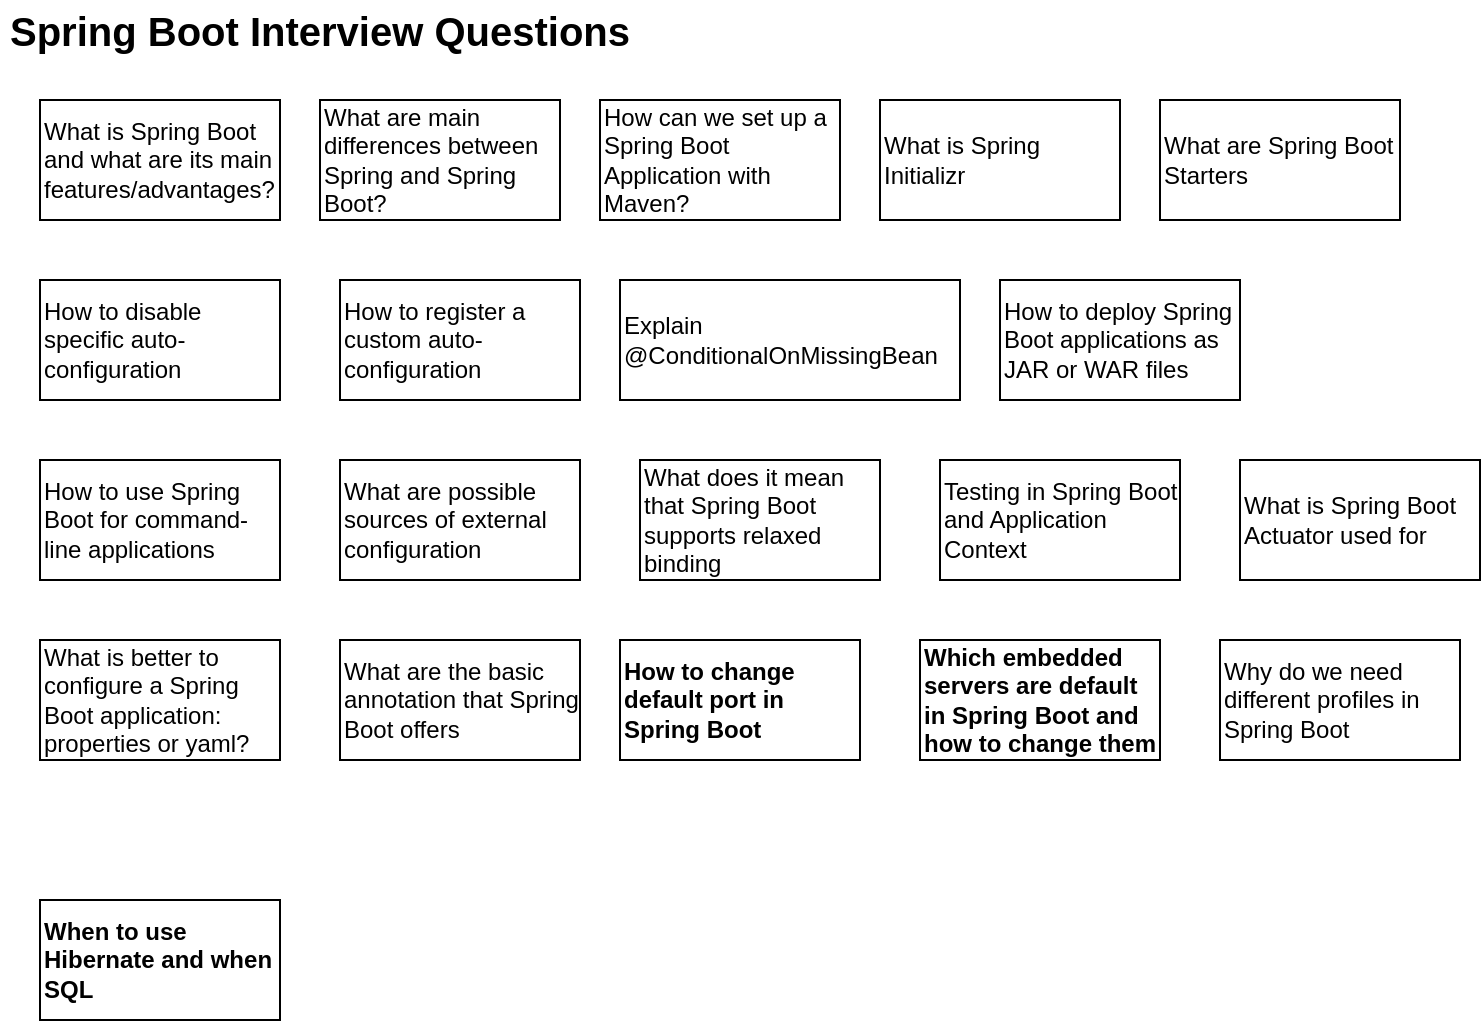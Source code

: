 <mxfile version="17.4.6" type="github">
  <diagram id="vI_gwiSmWM1CIXz6j8ka" name="Page-1">
    <mxGraphModel dx="946" dy="514" grid="1" gridSize="10" guides="1" tooltips="1" connect="1" arrows="1" fold="1" page="1" pageScale="1" pageWidth="827" pageHeight="1169" math="0" shadow="0">
      <root>
        <mxCell id="0" />
        <mxCell id="1" parent="0" />
        <mxCell id="LYGF2sROGiMwQWcrnYc7-1" value="&lt;b&gt;&lt;font style=&quot;font-size: 20px&quot;&gt;Spring Boot Interview Questions&lt;/font&gt;&lt;/b&gt;" style="text;html=1;strokeColor=none;fillColor=none;align=center;verticalAlign=middle;whiteSpace=wrap;rounded=0;" vertex="1" parent="1">
          <mxGeometry x="10" y="10" width="320" height="30" as="geometry" />
        </mxCell>
        <mxCell id="LYGF2sROGiMwQWcrnYc7-3" value="What is Spring Boot and what are its main features/advantages?" style="whiteSpace=wrap;html=1;fontSize=12;align=left;" vertex="1" parent="1">
          <mxGeometry x="30" y="60" width="120" height="60" as="geometry" />
        </mxCell>
        <mxCell id="LYGF2sROGiMwQWcrnYc7-4" value="What are main differences between Spring and Spring Boot?" style="whiteSpace=wrap;html=1;fontSize=12;align=left;" vertex="1" parent="1">
          <mxGeometry x="170" y="60" width="120" height="60" as="geometry" />
        </mxCell>
        <mxCell id="LYGF2sROGiMwQWcrnYc7-5" value="How can we set up a Spring Boot Application with Maven?" style="whiteSpace=wrap;html=1;fontSize=12;align=left;" vertex="1" parent="1">
          <mxGeometry x="310" y="60" width="120" height="60" as="geometry" />
        </mxCell>
        <mxCell id="LYGF2sROGiMwQWcrnYc7-6" value="What is Spring Initializr" style="whiteSpace=wrap;html=1;fontSize=12;align=left;" vertex="1" parent="1">
          <mxGeometry x="450" y="60" width="120" height="60" as="geometry" />
        </mxCell>
        <mxCell id="LYGF2sROGiMwQWcrnYc7-7" value="What are Spring Boot Starters" style="whiteSpace=wrap;html=1;fontSize=12;align=left;" vertex="1" parent="1">
          <mxGeometry x="590" y="60" width="120" height="60" as="geometry" />
        </mxCell>
        <mxCell id="LYGF2sROGiMwQWcrnYc7-8" value="How to disable specific auto-configuration" style="whiteSpace=wrap;html=1;fontSize=12;align=left;" vertex="1" parent="1">
          <mxGeometry x="30" y="150" width="120" height="60" as="geometry" />
        </mxCell>
        <mxCell id="LYGF2sROGiMwQWcrnYc7-9" value="How to register a custom auto-configuration" style="whiteSpace=wrap;html=1;fontSize=12;align=left;" vertex="1" parent="1">
          <mxGeometry x="180" y="150" width="120" height="60" as="geometry" />
        </mxCell>
        <mxCell id="LYGF2sROGiMwQWcrnYc7-10" value="Explain @ConditionalOnMissingBean" style="whiteSpace=wrap;html=1;fontSize=12;align=left;" vertex="1" parent="1">
          <mxGeometry x="320" y="150" width="170" height="60" as="geometry" />
        </mxCell>
        <mxCell id="LYGF2sROGiMwQWcrnYc7-11" value="How to deploy Spring Boot applications as JAR or WAR files" style="whiteSpace=wrap;html=1;fontSize=12;align=left;" vertex="1" parent="1">
          <mxGeometry x="510" y="150" width="120" height="60" as="geometry" />
        </mxCell>
        <mxCell id="LYGF2sROGiMwQWcrnYc7-12" value="How to use Spring Boot for command-line applications" style="whiteSpace=wrap;html=1;fontSize=12;align=left;" vertex="1" parent="1">
          <mxGeometry x="30" y="240" width="120" height="60" as="geometry" />
        </mxCell>
        <mxCell id="LYGF2sROGiMwQWcrnYc7-13" value="What are possible sources of external configuration" style="whiteSpace=wrap;html=1;fontSize=12;align=left;" vertex="1" parent="1">
          <mxGeometry x="180" y="240" width="120" height="60" as="geometry" />
        </mxCell>
        <mxCell id="LYGF2sROGiMwQWcrnYc7-14" value="What does it mean that Spring Boot supports relaxed binding&amp;nbsp;" style="whiteSpace=wrap;html=1;fontSize=12;align=left;" vertex="1" parent="1">
          <mxGeometry x="330" y="240" width="120" height="60" as="geometry" />
        </mxCell>
        <mxCell id="LYGF2sROGiMwQWcrnYc7-15" value="Testing in Spring Boot and Application Context" style="whiteSpace=wrap;html=1;fontSize=12;align=left;" vertex="1" parent="1">
          <mxGeometry x="480" y="240" width="120" height="60" as="geometry" />
        </mxCell>
        <mxCell id="LYGF2sROGiMwQWcrnYc7-16" value="What is Spring Boot Actuator used for" style="whiteSpace=wrap;html=1;fontSize=12;align=left;" vertex="1" parent="1">
          <mxGeometry x="630" y="240" width="120" height="60" as="geometry" />
        </mxCell>
        <mxCell id="LYGF2sROGiMwQWcrnYc7-17" value="What is better to configure a Spring Boot application: properties or yaml?" style="whiteSpace=wrap;html=1;fontSize=12;align=left;" vertex="1" parent="1">
          <mxGeometry x="30" y="330" width="120" height="60" as="geometry" />
        </mxCell>
        <mxCell id="LYGF2sROGiMwQWcrnYc7-18" value="What are the basic annotation that Spring Boot offers" style="whiteSpace=wrap;html=1;fontSize=12;align=left;" vertex="1" parent="1">
          <mxGeometry x="180" y="330" width="120" height="60" as="geometry" />
        </mxCell>
        <mxCell id="LYGF2sROGiMwQWcrnYc7-19" value="&lt;b&gt;How to change default port in Spring Boot&lt;/b&gt;" style="whiteSpace=wrap;html=1;fontSize=12;align=left;" vertex="1" parent="1">
          <mxGeometry x="320" y="330" width="120" height="60" as="geometry" />
        </mxCell>
        <mxCell id="LYGF2sROGiMwQWcrnYc7-20" value="&lt;b&gt;Which embedded servers are default in Spring Boot and how to change them&lt;/b&gt;" style="whiteSpace=wrap;html=1;fontSize=12;align=left;" vertex="1" parent="1">
          <mxGeometry x="470" y="330" width="120" height="60" as="geometry" />
        </mxCell>
        <mxCell id="LYGF2sROGiMwQWcrnYc7-21" value="Why do we need different profiles in Spring Boot" style="whiteSpace=wrap;html=1;fontSize=12;align=left;" vertex="1" parent="1">
          <mxGeometry x="620" y="330" width="120" height="60" as="geometry" />
        </mxCell>
        <mxCell id="LYGF2sROGiMwQWcrnYc7-22" value="&lt;b&gt;When to use Hibernate and when SQL&lt;/b&gt;" style="whiteSpace=wrap;html=1;fontSize=12;align=left;" vertex="1" parent="1">
          <mxGeometry x="30" y="460" width="120" height="60" as="geometry" />
        </mxCell>
      </root>
    </mxGraphModel>
  </diagram>
</mxfile>
